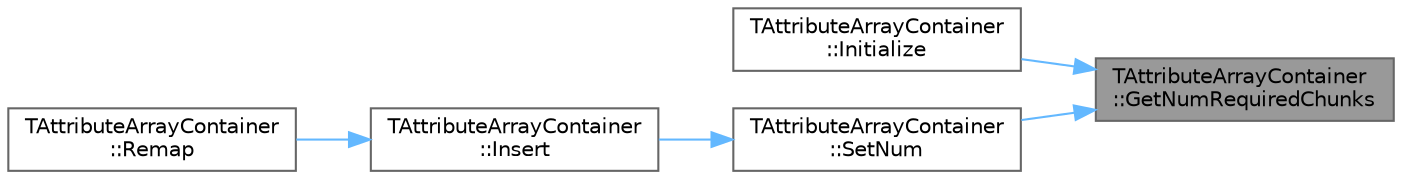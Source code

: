 digraph "TAttributeArrayContainer::GetNumRequiredChunks"
{
 // INTERACTIVE_SVG=YES
 // LATEX_PDF_SIZE
  bgcolor="transparent";
  edge [fontname=Helvetica,fontsize=10,labelfontname=Helvetica,labelfontsize=10];
  node [fontname=Helvetica,fontsize=10,shape=box,height=0.2,width=0.4];
  rankdir="RL";
  Node1 [id="Node000001",label="TAttributeArrayContainer\l::GetNumRequiredChunks",height=0.2,width=0.4,color="gray40", fillcolor="grey60", style="filled", fontcolor="black",tooltip=" "];
  Node1 -> Node2 [id="edge1_Node000001_Node000002",dir="back",color="steelblue1",style="solid",tooltip=" "];
  Node2 [id="Node000002",label="TAttributeArrayContainer\l::Initialize",height=0.2,width=0.4,color="grey40", fillcolor="white", style="filled",URL="$de/d02/classTAttributeArrayContainer.html#ab51d43e7e63c488c3d5affe11f00f5da",tooltip="Initializes the array to the given size with the default value."];
  Node1 -> Node3 [id="edge2_Node000001_Node000003",dir="back",color="steelblue1",style="solid",tooltip=" "];
  Node3 [id="Node000003",label="TAttributeArrayContainer\l::SetNum",height=0.2,width=0.4,color="grey40", fillcolor="white", style="filled",URL="$de/d02/classTAttributeArrayContainer.html#a752e5656db027f52363a9455e0e991a1",tooltip="Sets the number of elements, each element itself being a subarray of items of type AttributeType."];
  Node3 -> Node4 [id="edge3_Node000003_Node000004",dir="back",color="steelblue1",style="solid",tooltip=" "];
  Node4 [id="Node000004",label="TAttributeArrayContainer\l::Insert",height=0.2,width=0.4,color="grey40", fillcolor="white", style="filled",URL="$de/d02/classTAttributeArrayContainer.html#ad7aa0dd65b50353ea38329248d4d2050",tooltip="Expands the array if necessary so that the passed element index is valid."];
  Node4 -> Node5 [id="edge4_Node000004_Node000005",dir="back",color="steelblue1",style="solid",tooltip=" "];
  Node5 [id="Node000005",label="TAttributeArrayContainer\l::Remap",height=0.2,width=0.4,color="grey40", fillcolor="white", style="filled",URL="$de/d02/classTAttributeArrayContainer.html#ac63f565669015917316dc38ab16eb4a5",tooltip="Remaps elements according to the passed remapping table."];
}
